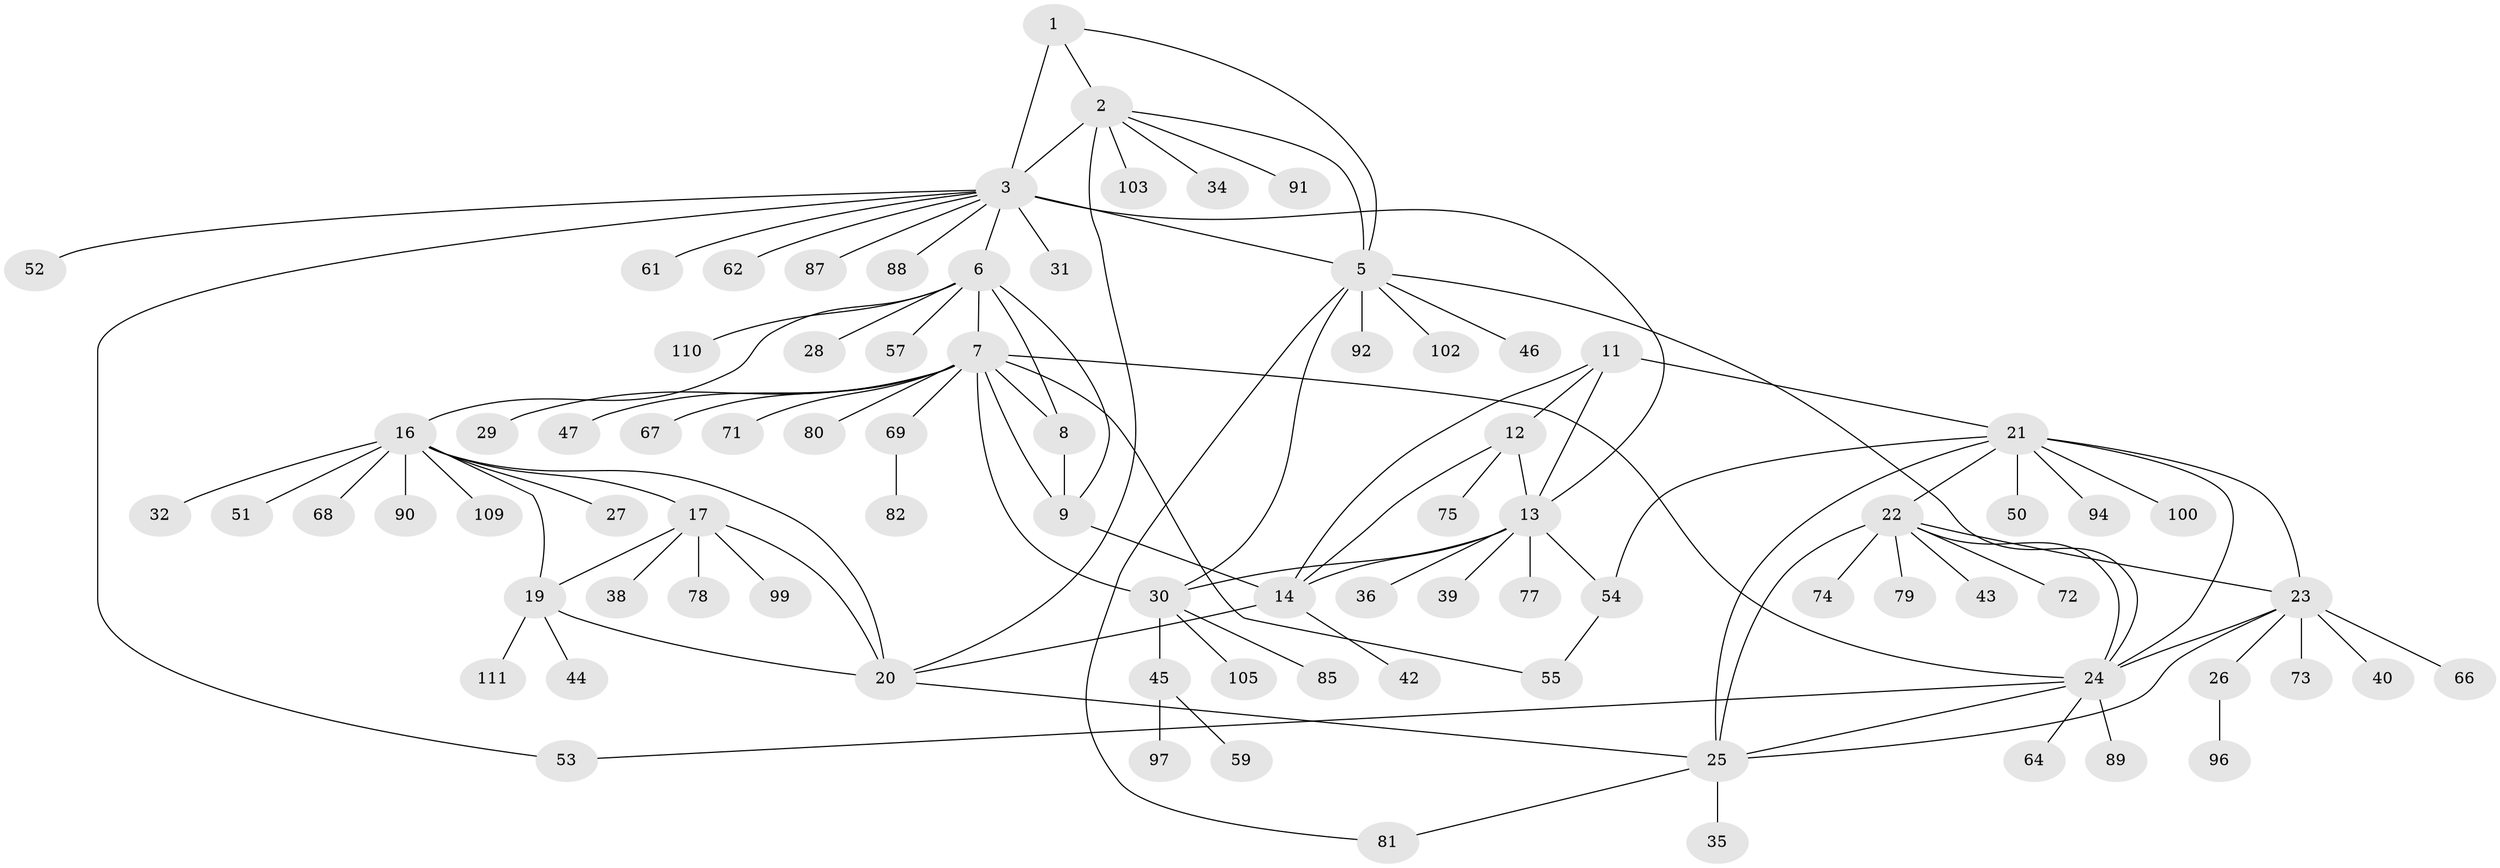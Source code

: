 // original degree distribution, {5: 0.02702702702702703, 9: 0.04504504504504504, 4: 0.02702702702702703, 13: 0.009009009009009009, 10: 0.02702702702702703, 8: 0.036036036036036036, 6: 0.04504504504504504, 7: 0.018018018018018018, 12: 0.009009009009009009, 3: 0.02702702702702703, 1: 0.6306306306306306, 2: 0.0990990990990991}
// Generated by graph-tools (version 1.1) at 2025/11/02/27/25 16:11:30]
// undirected, 84 vertices, 113 edges
graph export_dot {
graph [start="1"]
  node [color=gray90,style=filled];
  1 [super="+37"];
  2 [super="+63"];
  3 [super="+4"];
  5 [super="+84"];
  6 [super="+41"];
  7 [super="+10"];
  8 [super="+107"];
  9 [super="+93"];
  11 [super="+56"];
  12;
  13 [super="+15"];
  14;
  16 [super="+49"];
  17 [super="+18"];
  19;
  20 [super="+106"];
  21 [super="+95"];
  22 [super="+108"];
  23 [super="+101"];
  24 [super="+60"];
  25 [super="+83"];
  26 [super="+70"];
  27;
  28;
  29;
  30 [super="+33"];
  31;
  32;
  34;
  35;
  36 [super="+86"];
  38;
  39;
  40;
  42 [super="+58"];
  43 [super="+48"];
  44 [super="+65"];
  45 [super="+76"];
  46;
  47;
  50;
  51;
  52;
  53;
  54;
  55;
  57;
  59;
  61;
  62;
  64;
  66;
  67;
  68;
  69;
  71;
  72;
  73;
  74;
  75;
  77;
  78;
  79;
  80;
  81;
  82;
  85;
  87;
  88;
  89 [super="+104"];
  90;
  91;
  92;
  94 [super="+98"];
  96;
  97;
  99;
  100;
  102;
  103;
  105;
  109;
  110;
  111;
  1 -- 2;
  1 -- 3 [weight=2];
  1 -- 5;
  2 -- 3 [weight=2];
  2 -- 5;
  2 -- 20;
  2 -- 34;
  2 -- 91;
  2 -- 103;
  3 -- 5 [weight=2];
  3 -- 6;
  3 -- 13;
  3 -- 52;
  3 -- 53;
  3 -- 87;
  3 -- 88;
  3 -- 61;
  3 -- 62;
  3 -- 31;
  5 -- 24;
  5 -- 30;
  5 -- 46;
  5 -- 81;
  5 -- 92;
  5 -- 102;
  6 -- 7 [weight=2];
  6 -- 8;
  6 -- 9;
  6 -- 16;
  6 -- 28;
  6 -- 57;
  6 -- 110;
  7 -- 8 [weight=2];
  7 -- 9 [weight=2];
  7 -- 24;
  7 -- 69;
  7 -- 71;
  7 -- 30;
  7 -- 67;
  7 -- 47;
  7 -- 80;
  7 -- 55;
  7 -- 29;
  8 -- 9;
  9 -- 14;
  11 -- 12;
  11 -- 13 [weight=2];
  11 -- 14;
  11 -- 21;
  12 -- 13 [weight=2];
  12 -- 14;
  12 -- 75;
  13 -- 14 [weight=2];
  13 -- 30;
  13 -- 39;
  13 -- 54;
  13 -- 36;
  13 -- 77;
  14 -- 20;
  14 -- 42;
  16 -- 17 [weight=2];
  16 -- 19;
  16 -- 20;
  16 -- 27;
  16 -- 32;
  16 -- 51;
  16 -- 68;
  16 -- 90;
  16 -- 109;
  17 -- 19 [weight=2];
  17 -- 20 [weight=2];
  17 -- 99;
  17 -- 38;
  17 -- 78;
  19 -- 20;
  19 -- 44;
  19 -- 111;
  20 -- 25;
  21 -- 22;
  21 -- 23;
  21 -- 24;
  21 -- 25;
  21 -- 50;
  21 -- 54;
  21 -- 94;
  21 -- 100;
  22 -- 23;
  22 -- 24;
  22 -- 25;
  22 -- 43;
  22 -- 72;
  22 -- 74;
  22 -- 79;
  23 -- 24;
  23 -- 25;
  23 -- 26;
  23 -- 40;
  23 -- 66;
  23 -- 73;
  24 -- 25;
  24 -- 53;
  24 -- 64;
  24 -- 89;
  25 -- 35;
  25 -- 81;
  26 -- 96;
  30 -- 45;
  30 -- 85;
  30 -- 105;
  45 -- 59;
  45 -- 97;
  54 -- 55;
  69 -- 82;
}
